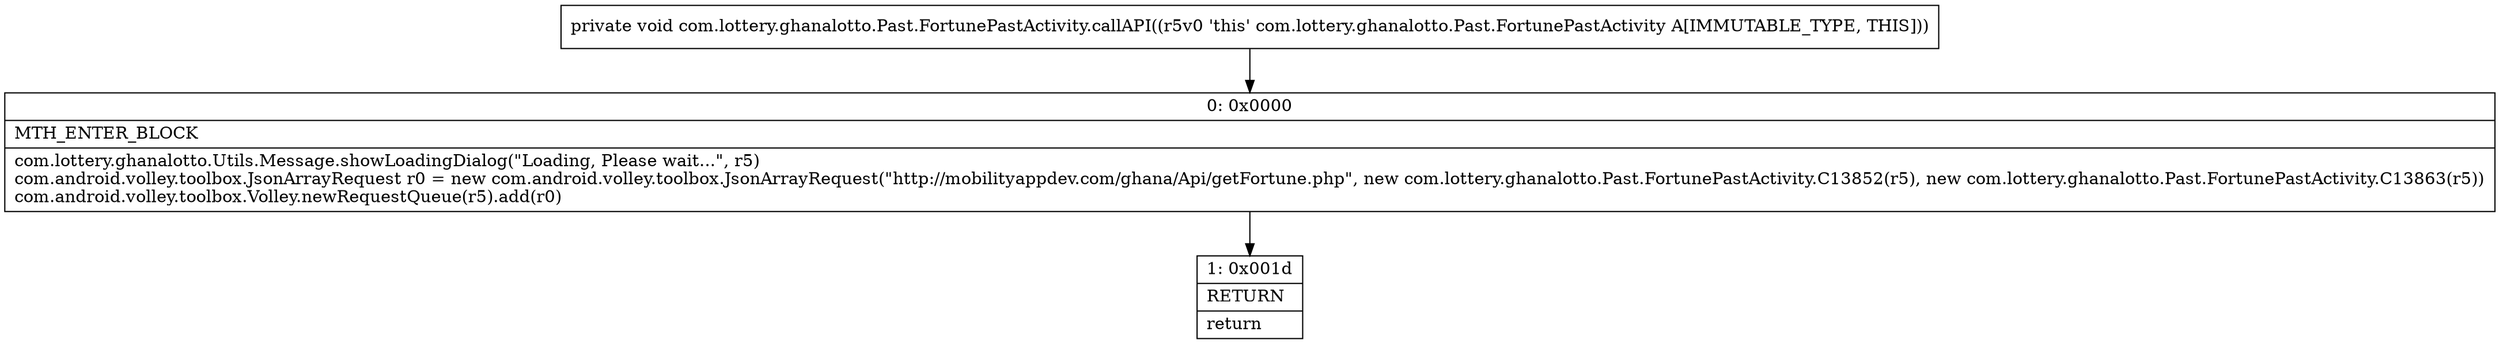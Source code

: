 digraph "CFG forcom.lottery.ghanalotto.Past.FortunePastActivity.callAPI()V" {
Node_0 [shape=record,label="{0\:\ 0x0000|MTH_ENTER_BLOCK\l|com.lottery.ghanalotto.Utils.Message.showLoadingDialog(\"Loading, Please wait...\", r5)\lcom.android.volley.toolbox.JsonArrayRequest r0 = new com.android.volley.toolbox.JsonArrayRequest(\"http:\/\/mobilityappdev.com\/ghana\/Api\/getFortune.php\", new com.lottery.ghanalotto.Past.FortunePastActivity.C13852(r5), new com.lottery.ghanalotto.Past.FortunePastActivity.C13863(r5))\lcom.android.volley.toolbox.Volley.newRequestQueue(r5).add(r0)\l}"];
Node_1 [shape=record,label="{1\:\ 0x001d|RETURN\l|return\l}"];
MethodNode[shape=record,label="{private void com.lottery.ghanalotto.Past.FortunePastActivity.callAPI((r5v0 'this' com.lottery.ghanalotto.Past.FortunePastActivity A[IMMUTABLE_TYPE, THIS])) }"];
MethodNode -> Node_0;
Node_0 -> Node_1;
}

